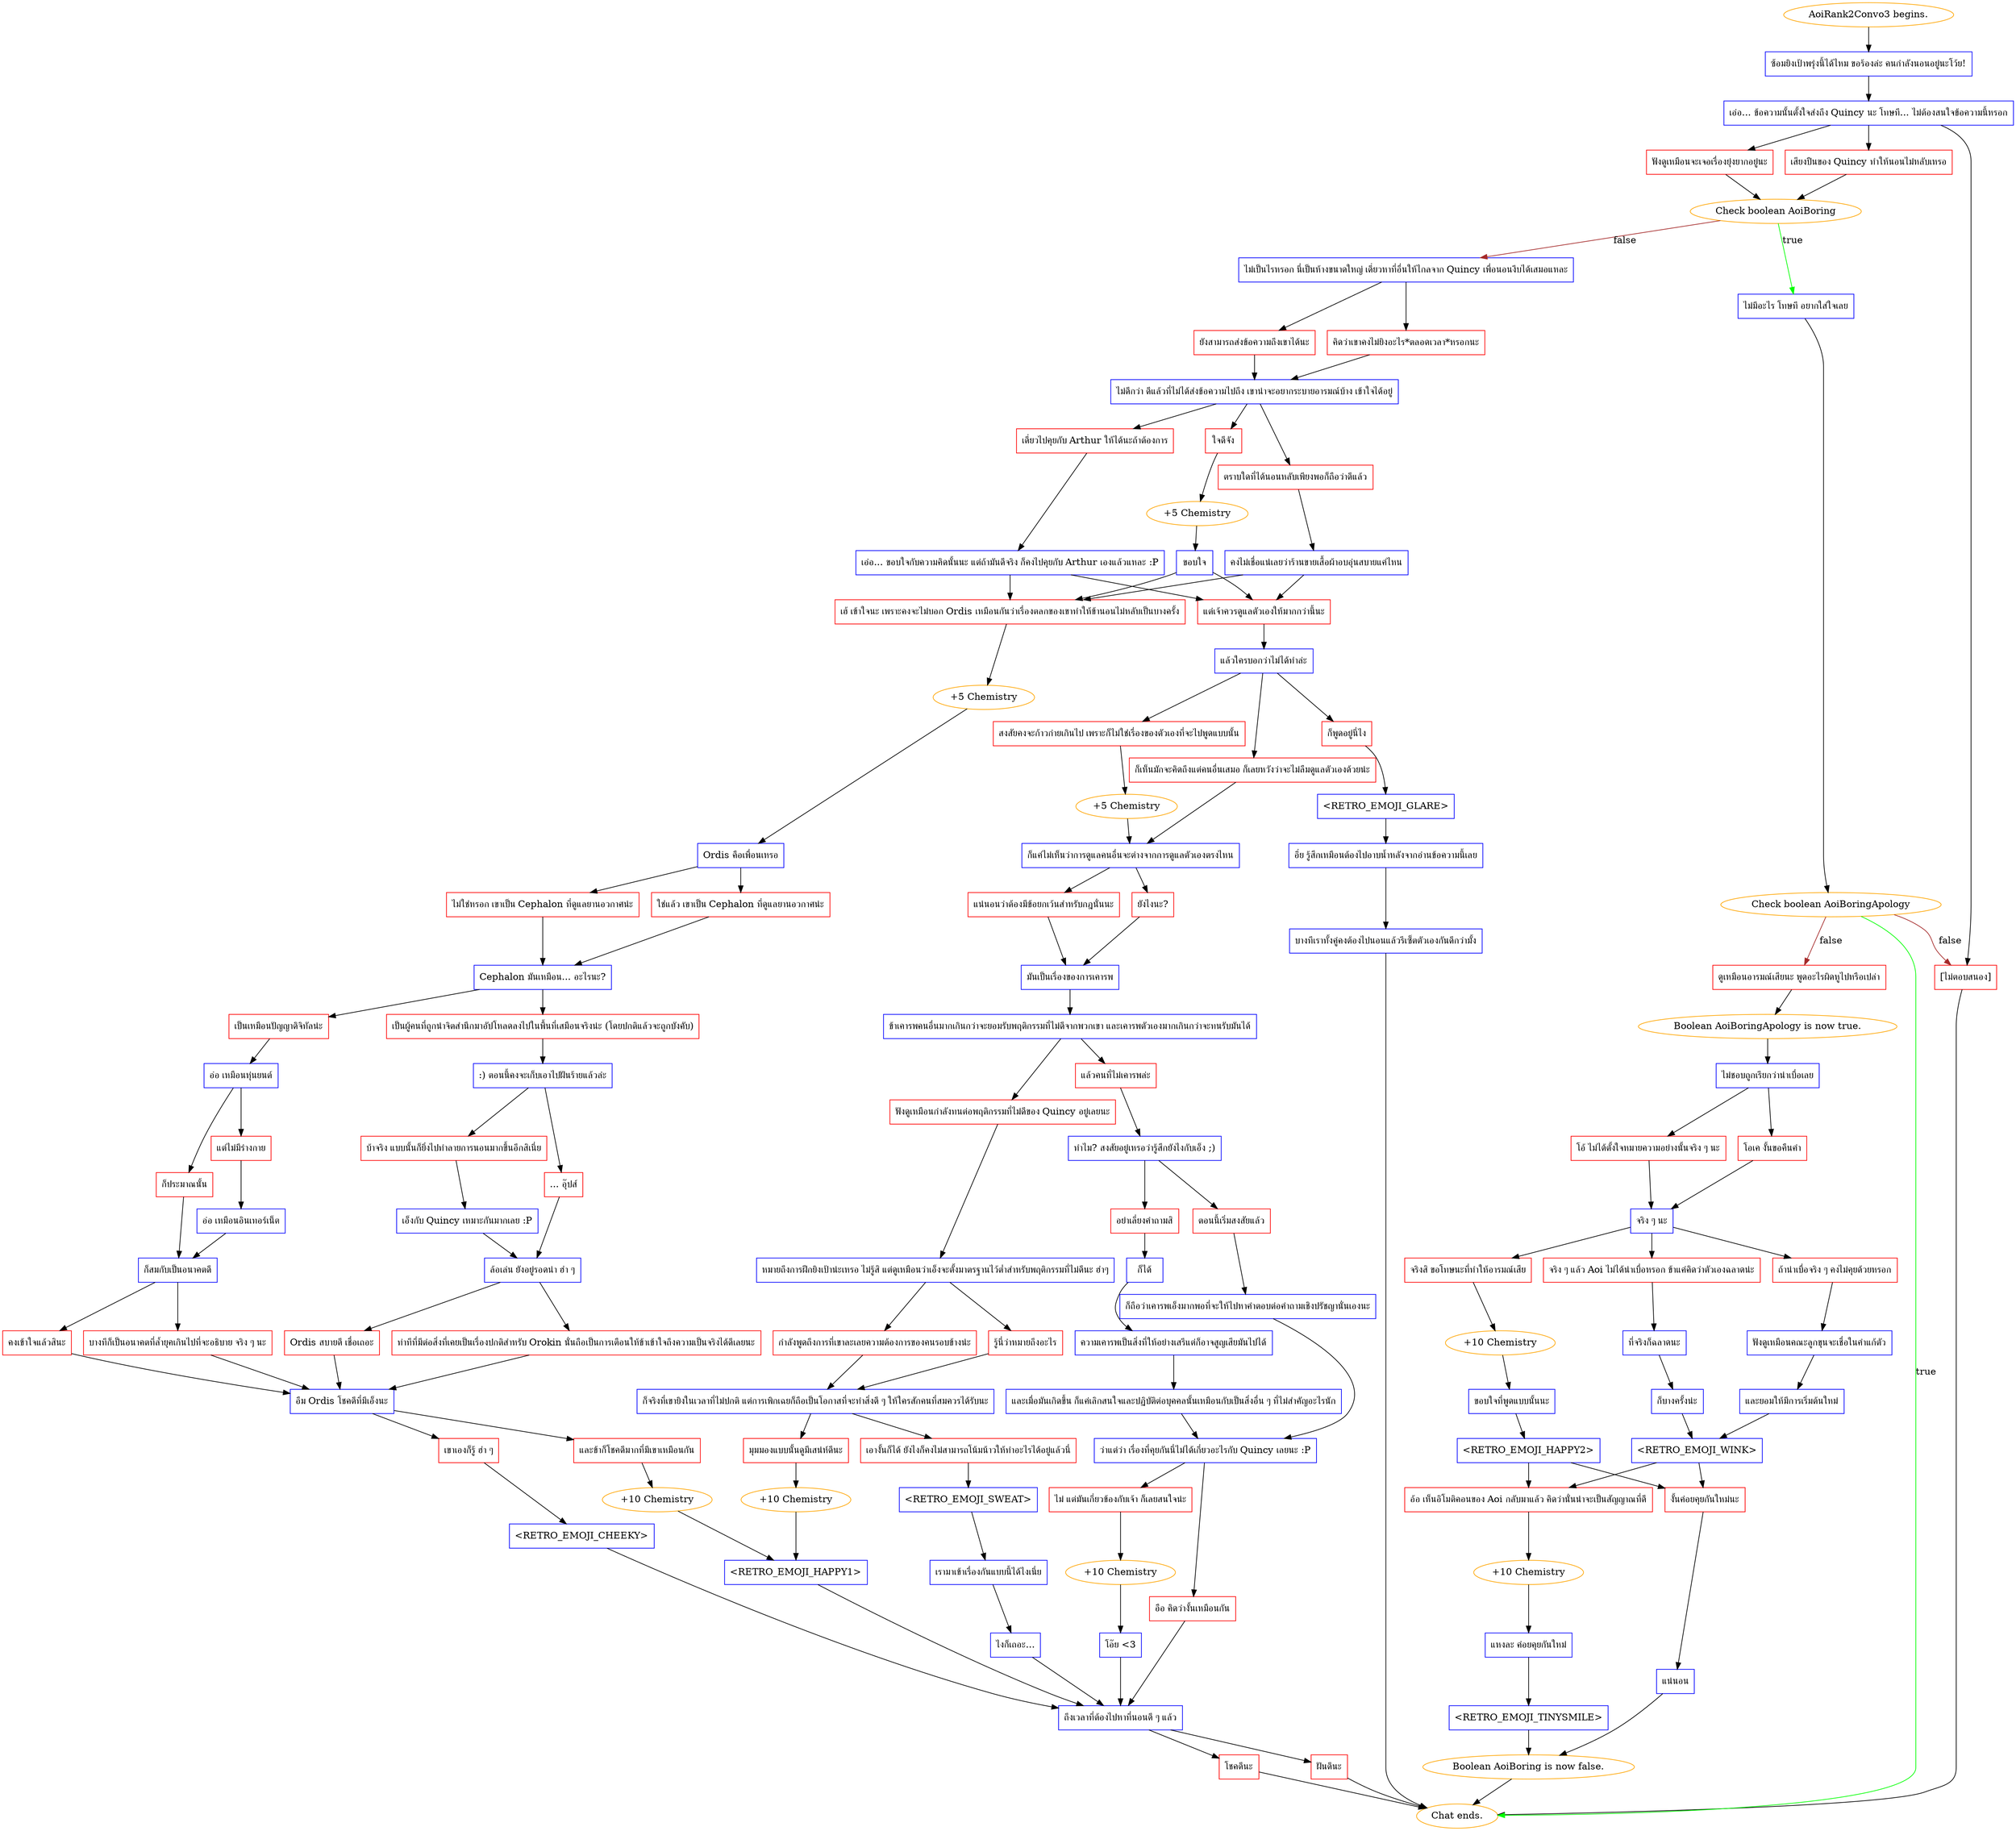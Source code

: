 digraph {
	"AoiRank2Convo3 begins." [color=orange];
		"AoiRank2Convo3 begins." -> j741259809;
	j741259809 [label="ซ้อมยิงเป้าพรุ่งนี้ได้ไหม ขอร้องล่ะ คนกำลังนอนอยู่นะโว้ย!",shape=box,color=blue];
		j741259809 -> j3094796031;
	j3094796031 [label="เอ่อ... ข้อความนั้นตั้งใจส่งถึง Quincy นะ โทษที... ไม่ต้องสนใจข้อความนี้หรอก",shape=box,color=blue];
		j3094796031 -> j4117289879;
		j3094796031 -> j2684490073;
		j3094796031 -> j186718899;
	j4117289879 [label="เสียงปืนของ Quincy ทำให้นอนไม่หลับเหรอ",shape=box,color=red];
		j4117289879 -> j984047784;
	j2684490073 [label="ฟังดูเหมือนจะเจอเรื่องยุ่งยากอยู่นะ",shape=box,color=red];
		j2684490073 -> j984047784;
	j186718899 [label="[ไม่ตอบสนอง]",shape=box,color=red];
		j186718899 -> "Chat ends.";
	j984047784 [label="Check boolean AoiBoring",color=orange];
		j984047784 -> j1026414410 [label=true,color=green];
		j984047784 -> j2040679041 [label=false,color=brown];
	"Chat ends." [color=orange];
	j1026414410 [label="ไม่มีอะไร โทษที อยากใส่ใจเลย",shape=box,color=blue];
		j1026414410 -> j1748829211;
	j2040679041 [label="ไม่เป็นไรหรอก นี่เป็นห้างขนาดใหญ่ เดี๋ยวหาที่อื่นให้ไกลจาก Quincy เพื่อนอนงีบได้เสมอแหละ",shape=box,color=blue];
		j2040679041 -> j837466544;
		j2040679041 -> j1098283034;
	j1748829211 [label="Check boolean AoiBoringApology",color=orange];
		j1748829211 -> "Chat ends." [label=true,color=green];
		j1748829211 -> j2539944989 [label=false,color=brown];
		j1748829211 -> j186718899 [label=false,color=brown];
	j837466544 [label="คิดว่าเขาคงไม่ยิงอะไร*ตลอดเวลา*หรอกนะ",shape=box,color=red];
		j837466544 -> j1207525447;
	j1098283034 [label="ยังสามารถส่งข้อความถึงเขาได้นะ",shape=box,color=red];
		j1098283034 -> j1207525447;
	j2539944989 [label="ดูเหมือนอารมณ์เสียนะ พูดอะไรผิดหูไปหรือเปล่า",shape=box,color=red];
		j2539944989 -> j3562096233;
	j1207525447 [label="ไม่ดีกว่า ดีแล้วที่ไม่ได้ส่งข้อความไปถึง เขาน่าจะอยากระบายอารมณ์บ้าง เข้าใจได้อยู่",shape=box,color=blue];
		j1207525447 -> j3697932514;
		j1207525447 -> j437233117;
		j1207525447 -> j2729108027;
	j3562096233 [label="Boolean AoiBoringApology is now true.",color=orange];
		j3562096233 -> j1003181517;
	j3697932514 [label="เดี๋ยวไปคุยกับ Arthur ให้ได้นะถ้าต้องการ",shape=box,color=red];
		j3697932514 -> j1586272455;
	j437233117 [label="ใจดีจัง",shape=box,color=red];
		j437233117 -> j3471407560;
	j2729108027 [label="ตราบใดที่ได้นอนหลับเพียงพอก็ถือว่าดีแล้ว",shape=box,color=red];
		j2729108027 -> j29324028;
	j1003181517 [label="ไม่ชอบถูกเรียกว่าน่าเบื่อเลย",shape=box,color=blue];
		j1003181517 -> j2298028741;
		j1003181517 -> j120562447;
	j1586272455 [label="เอ่อ... ขอบใจกับความคิดนั้นนะ แต่ถ้ามันดีจริง ก็คงไปคุยกับ Arthur เองแล้วแหละ :P",shape=box,color=blue];
		j1586272455 -> j2428458038;
		j1586272455 -> j535379729;
	j3471407560 [label="+5 Chemistry",color=orange];
		j3471407560 -> j574114350;
	j29324028 [label="คงไม่เชื่อแน่เลยว่าร้านขายเสื้อผ้าอบอุ่นสบายแค่ไหน",shape=box,color=blue];
		j29324028 -> j2428458038;
		j29324028 -> j535379729;
	j2298028741 [label="โอ้ ไม่ได้ตั้งใจหมายความอย่างนั้นจริง ๆ นะ",shape=box,color=red];
		j2298028741 -> j3670468404;
	j120562447 [label="โอเค งั้นขอคืนคำ",shape=box,color=red];
		j120562447 -> j3670468404;
	j2428458038 [label="เฮ้ เข้าใจนะ เพราะคงจะไม่บอก Ordis เหมือนกันว่าเรื่องตลกของเขาทำให้ข้านอนไม่หลับเป็นบางครั้ง",shape=box,color=red];
		j2428458038 -> j3886874862;
	j535379729 [label="แต่เจ้าควรดูแลตัวเองให้มากกว่านี้นะ",shape=box,color=red];
		j535379729 -> j246261065;
	j574114350 [label="ขอบใจ",shape=box,color=blue];
		j574114350 -> j2428458038;
		j574114350 -> j535379729;
	j3670468404 [label="จริง ๆ นะ",shape=box,color=blue];
		j3670468404 -> j1195527912;
		j3670468404 -> j2537124998;
		j3670468404 -> j1748924284;
	j3886874862 [label="+5 Chemistry",color=orange];
		j3886874862 -> j2007713620;
	j246261065 [label="แล้วใครบอกว่าไม่ได้ทำล่ะ",shape=box,color=blue];
		j246261065 -> j1678132408;
		j246261065 -> j863170911;
		j246261065 -> j1956056670;
	j1195527912 [label="จริงสิ ขอโทษนะที่ทำให้อารมณ์เสีย",shape=box,color=red];
		j1195527912 -> j3530050436;
	j2537124998 [label="จริง ๆ แล้ว Aoi ไม่ได้น่าเบื่อหรอก ข้าแค่คิดว่าตัวเองฉลาดน่ะ",shape=box,color=red];
		j2537124998 -> j2852255389;
	j1748924284 [label="ถ้าน่าเบื่อจริง ๆ คงไม่คุยด้วยหรอก",shape=box,color=red];
		j1748924284 -> j1182979374;
	j2007713620 [label="Ordis คือเพื่อนเหรอ",shape=box,color=blue];
		j2007713620 -> j406610039;
		j2007713620 -> j565424735;
	j1678132408 [label="ก็เห็นมักจะคิดถึงแต่คนอื่นเสมอ ก็เลยหวังว่าจะไม่ลืมดูแลตัวเองด้วยน่ะ",shape=box,color=red];
		j1678132408 -> j2690664426;
	j863170911 [label="สงสัยคงจะก้าวก่ายเกินไป เพราะก็ไม่ใช่เรื่องของตัวเองที่จะไปพูดแบบนั้น",shape=box,color=red];
		j863170911 -> j1565021455;
	j1956056670 [label="ก็พูดอยู่นี่ไง",shape=box,color=red];
		j1956056670 -> j1545994370;
	j3530050436 [label="+10 Chemistry",color=orange];
		j3530050436 -> j3802533441;
	j2852255389 [label="ที่จริงก็ฉลาดนะ",shape=box,color=blue];
		j2852255389 -> j2386584166;
	j1182979374 [label="ฟังดูเหมือนคณะลูกขุนจะเชื่อในคำแก้ตัว",shape=box,color=blue];
		j1182979374 -> j4168933010;
	j406610039 [label="ใช่แล้ว เขาเป็น Cephalon ที่ดูแลยานอวกาศน่ะ",shape=box,color=red];
		j406610039 -> j3165524540;
	j565424735 [label="ไม่ใช่หรอก เขาเป็น Cephalon ที่ดูแลยานอวกาศน่ะ",shape=box,color=red];
		j565424735 -> j3165524540;
	j2690664426 [label="ก็แค่ไม่เห็นว่าการดูแลคนอื่นจะต่างจากการดูแลตัวเองตรงไหน",shape=box,color=blue];
		j2690664426 -> j3139375075;
		j2690664426 -> j2887173324;
	j1565021455 [label="+5 Chemistry",color=orange];
		j1565021455 -> j2690664426;
	j1545994370 [label="<RETRO_EMOJI_GLARE>",shape=box,color=blue];
		j1545994370 -> j708093894;
	j3802533441 [label="ขอบใจที่พูดแบบนั้นนะ",shape=box,color=blue];
		j3802533441 -> j1995693646;
	j2386584166 [label="ก็บางครั้งน่ะ",shape=box,color=blue];
		j2386584166 -> j3783714755;
	j4168933010 [label="และยอมให้มีการเริ่มต้นใหม่",shape=box,color=blue];
		j4168933010 -> j3783714755;
	j3165524540 [label="Cephalon มันเหมือน... อะไรนะ?",shape=box,color=blue];
		j3165524540 -> j2160141523;
		j3165524540 -> j1372091578;
	j3139375075 [label="แน่นอนว่าต้องมีข้อยกเว้นสำหรับกฎนั่นนะ",shape=box,color=red];
		j3139375075 -> j1634582862;
	j2887173324 [label="ยังไงนะ?",shape=box,color=red];
		j2887173324 -> j1634582862;
	j708093894 [label="อึ๋ย รู้สึกเหมือนต้องไปอาบน้ำหลังจากอ่านข้อความนี้เลย",shape=box,color=blue];
		j708093894 -> j2689492080;
	j1995693646 [label="<RETRO_EMOJI_HAPPY2>",shape=box,color=blue];
		j1995693646 -> j4229167381;
		j1995693646 -> j2406173484;
	j3783714755 [label="<RETRO_EMOJI_WINK>",shape=box,color=blue];
		j3783714755 -> j4229167381;
		j3783714755 -> j2406173484;
	j2160141523 [label="เป็นเหมือนปัญญาดิจิทัลน่ะ",shape=box,color=red];
		j2160141523 -> j2170142120;
	j1372091578 [label="เป็นผู้คนที่ถูกนำจิตสำนึกมาอัปโหลดลงไปในพื้นที่เสมือนจริงน่ะ (โดยปกติแล้วจะถูกบังคับ)",shape=box,color=red];
		j1372091578 -> j3790395315;
	j1634582862 [label="มันเป็นเรื่องของการเคารพ",shape=box,color=blue];
		j1634582862 -> j2836531922;
	j2689492080 [label="บางทีเราทั้งคู่คงต้องไปนอนแล้วรีเซ็ตตัวเองกันดีกว่ามั้ง",shape=box,color=blue];
		j2689492080 -> "Chat ends.";
	j4229167381 [label="งั้นค่อยคุยกันใหม่นะ",shape=box,color=red];
		j4229167381 -> j2958166959;
	j2406173484 [label="อ้อ เห็นอิโมติคอนของ Aoi กลับมาแล้ว คิดว่านั่นน่าจะเป็นสัญญาณที่ดี",shape=box,color=red];
		j2406173484 -> j1265627593;
	j2170142120 [label="อ๋อ เหมือนหุ่นยนต์",shape=box,color=blue];
		j2170142120 -> j3133565251;
		j2170142120 -> j2471835793;
	j3790395315 [label=":) ตอนนี้คงจะเก็บเอาไปฝันร้ายแล้วล่ะ",shape=box,color=blue];
		j3790395315 -> j3155889149;
		j3790395315 -> j3619765391;
	j2836531922 [label="ข้าเคารพคนอื่นมากเกินกว่าจะยอมรับพฤติกรรมที่ไม่ดีจากพวกเขา และเคารพตัวเองมากเกินกว่าจะทนรับมันได้",shape=box,color=blue];
		j2836531922 -> j1845433126;
		j2836531922 -> j1110642477;
	j2958166959 [label="แน่นอน",shape=box,color=blue];
		j2958166959 -> j2581611291;
	j1265627593 [label="+10 Chemistry",color=orange];
		j1265627593 -> j2434722464;
	j3133565251 [label="ก็ประมาณนั้น",shape=box,color=red];
		j3133565251 -> j4119496790;
	j2471835793 [label="แต่ไม่มีร่างกาย",shape=box,color=red];
		j2471835793 -> j2618068513;
	j3155889149 [label="บ้าจริง แบบนั้นก็ยิ่งไปทำลายการนอนมากขึ้นอีกสิเนี่ย",shape=box,color=red];
		j3155889149 -> j4045504120;
	j3619765391 [label="... อุ๊ปส์",shape=box,color=red];
		j3619765391 -> j1989591897;
	j1845433126 [label="แล้วคนที่ไม่เคารพล่ะ",shape=box,color=red];
		j1845433126 -> j3144047891;
	j1110642477 [label="ฟังดูเหมือนกำลังทนต่อพฤติกรรมที่ไม่ดีของ Quincy อยู่เลยนะ",shape=box,color=red];
		j1110642477 -> j3662586707;
	j2581611291 [label="Boolean AoiBoring is now false.",color=orange];
		j2581611291 -> "Chat ends.";
	j2434722464 [label="แหงละ ค่อยคุยกันใหม่",shape=box,color=blue];
		j2434722464 -> j153386734;
	j4119496790 [label="ก็สมกับเป็นอนาคตดี",shape=box,color=blue];
		j4119496790 -> j36235615;
		j4119496790 -> j4086765950;
	j2618068513 [label="อ๋อ เหมือนอินเทอร์เน็ต",shape=box,color=blue];
		j2618068513 -> j4119496790;
	j4045504120 [label="เอ็งกับ Quincy เหมาะกันมากเลย :P",shape=box,color=blue];
		j4045504120 -> j1989591897;
	j1989591897 [label="ล้อเล่น ยังอยู่รอดน่า ฮ่า ๆ",shape=box,color=blue];
		j1989591897 -> j3998125246;
		j1989591897 -> j999787952;
	j3144047891 [label="ทำไม? สงสัยอยู่เหรอว่ารู้สึกยังไงกับเอ็ง ;)",shape=box,color=blue];
		j3144047891 -> j4176225904;
		j3144047891 -> j2476886452;
	j3662586707 [label="หมายถึงการฝึกยิงเป้าน่ะเหรอ ไม่รู้สิ แต่ดูเหมือนว่าเอ็งจะตั้งมาตรฐานไว้ต่ำสำหรับพฤติกรรมที่ไม่ดีนะ ฮ่าๆ",shape=box,color=blue];
		j3662586707 -> j3493697435;
		j3662586707 -> j3289341507;
	j153386734 [label="<RETRO_EMOJI_TINYSMILE>",shape=box,color=blue];
		j153386734 -> j2581611291;
	j36235615 [label="คงเข้าใจแล้วสินะ",shape=box,color=red];
		j36235615 -> j2874958607;
	j4086765950 [label="บางทีก็เป็นอนาคตที่ล้ำยุคเกินไปที่จะอธิบาย จริง ๆ นะ",shape=box,color=red];
		j4086765950 -> j2874958607;
	j3998125246 [label="Ordis สบายดี เชื่อเถอะ",shape=box,color=red];
		j3998125246 -> j2874958607;
	j999787952 [label="ท่าทีที่มีต่อสิ่งที่เคยเป็นเรื่องปกติสำหรับ Orokin นั่นถือเป็นการเตือนให้ข้าเข้าใจถึงความเป็นจริงได้ดีเลยนะ",shape=box,color=red];
		j999787952 -> j2874958607;
	j4176225904 [label="ตอนนี้เริ่มสงสัยแล้ว",shape=box,color=red];
		j4176225904 -> j4274513732;
	j2476886452 [label="อย่าเลี่ยงคำถามสิ",shape=box,color=red];
		j2476886452 -> j874044655;
	j3493697435 [label="รู้นี่ว่าหมายถึงอะไร",shape=box,color=red];
		j3493697435 -> j2550201588;
	j3289341507 [label="กำลังพูดถึงการที่เขาละเลยความต้องการของคนรอบข้างน่ะ",shape=box,color=red];
		j3289341507 -> j2550201588;
	j2874958607 [label="อืม Ordis โชคดีที่มีเอ็งนะ",shape=box,color=blue];
		j2874958607 -> j2923426168;
		j2874958607 -> j727155754;
	j4274513732 [label="ก็ถือว่าเคารพเอ็งมากพอที่จะให้ไปหาคำตอบต่อคำถามเชิงปรัชญานั่นเองนะ",shape=box,color=blue];
		j4274513732 -> j2774342918;
	j874044655 [label="ก็ได้",shape=box,color=blue];
		j874044655 -> j1518623860;
	j2550201588 [label="ก็จริงที่เขายิงในเวลาที่ไม่ปกติ แต่การเพิกเฉยก็ถือเป็นโอกาสที่จะทำสิ่งดี ๆ ให้ใครสักคนที่สมควรได้รับนะ",shape=box,color=blue];
		j2550201588 -> j4047998062;
		j2550201588 -> j3260263605;
	j2923426168 [label="เขาเองก็รู้ ฮ่า ๆ",shape=box,color=red];
		j2923426168 -> j4064825681;
	j727155754 [label="และข้าก็โชคดีมากที่มีเขาเหมือนกัน",shape=box,color=red];
		j727155754 -> j3653900679;
	j2774342918 [label="ว่าแต่ว่า เรื่องที่คุยกันนี่ไม่ได้เกี่ยวอะไรกับ Quincy เลยนะ :P",shape=box,color=blue];
		j2774342918 -> j3488439198;
		j2774342918 -> j1948581155;
	j1518623860 [label="ความเคารพเป็นสิ่งที่ให้อย่างเสรีแต่ก็อาจสูญเสียมันไปได้",shape=box,color=blue];
		j1518623860 -> j2721278385;
	j4047998062 [label="เอางั้นก็ได้ ยังไงก็คงไม่สามารถโน้มน้าวให้ทำอะไรได้อยู่แล้วนี่",shape=box,color=red];
		j4047998062 -> j2067572237;
	j3260263605 [label="มุมมองแบบนั้นดูมีเสน่ห์ดีนะ",shape=box,color=red];
		j3260263605 -> j3263686387;
	j4064825681 [label="<RETRO_EMOJI_CHEEKY>",shape=box,color=blue];
		j4064825681 -> j325925741;
	j3653900679 [label="+10 Chemistry",color=orange];
		j3653900679 -> j3509103720;
	j3488439198 [label="ไม่ แต่มันเกี่ยวข้องกับเจ้า ก็เลยสนใจน่ะ",shape=box,color=red];
		j3488439198 -> j2162690988;
	j1948581155 [label="อือ คิดว่างั้นเหมือนกัน",shape=box,color=red];
		j1948581155 -> j325925741;
	j2721278385 [label="และเมื่อมันเกิดขึ้น ก็แค่เลิกสนใจและปฏิบัติต่อบุคคลนั้นเหมือนกับเป็นสิ่งอื่น ๆ ที่ไม่สำคัญอะไรนัก",shape=box,color=blue];
		j2721278385 -> j2774342918;
	j2067572237 [label="<RETRO_EMOJI_SWEAT>",shape=box,color=blue];
		j2067572237 -> j4108096651;
	j3263686387 [label="+10 Chemistry",color=orange];
		j3263686387 -> j3509103720;
	j325925741 [label="ถึงเวลาที่ต้องไปหาที่นอนดี ๆ แล้ว",shape=box,color=blue];
		j325925741 -> j4065520131;
		j325925741 -> j1134601333;
	j3509103720 [label="<RETRO_EMOJI_HAPPY1>",shape=box,color=blue];
		j3509103720 -> j325925741;
	j2162690988 [label="+10 Chemistry",color=orange];
		j2162690988 -> j3852609618;
	j4108096651 [label="เรามาเข้าเรื่องกันแบบนี้ได้ไงเนี่ย",shape=box,color=blue];
		j4108096651 -> j4291609596;
	j4065520131 [label="โชคดีนะ",shape=box,color=red];
		j4065520131 -> "Chat ends.";
	j1134601333 [label="ฝันดีนะ",shape=box,color=red];
		j1134601333 -> "Chat ends.";
	j3852609618 [label="โอ๊ย <3",shape=box,color=blue];
		j3852609618 -> j325925741;
	j4291609596 [label="ไงก็เถอะ...",shape=box,color=blue];
		j4291609596 -> j325925741;
}